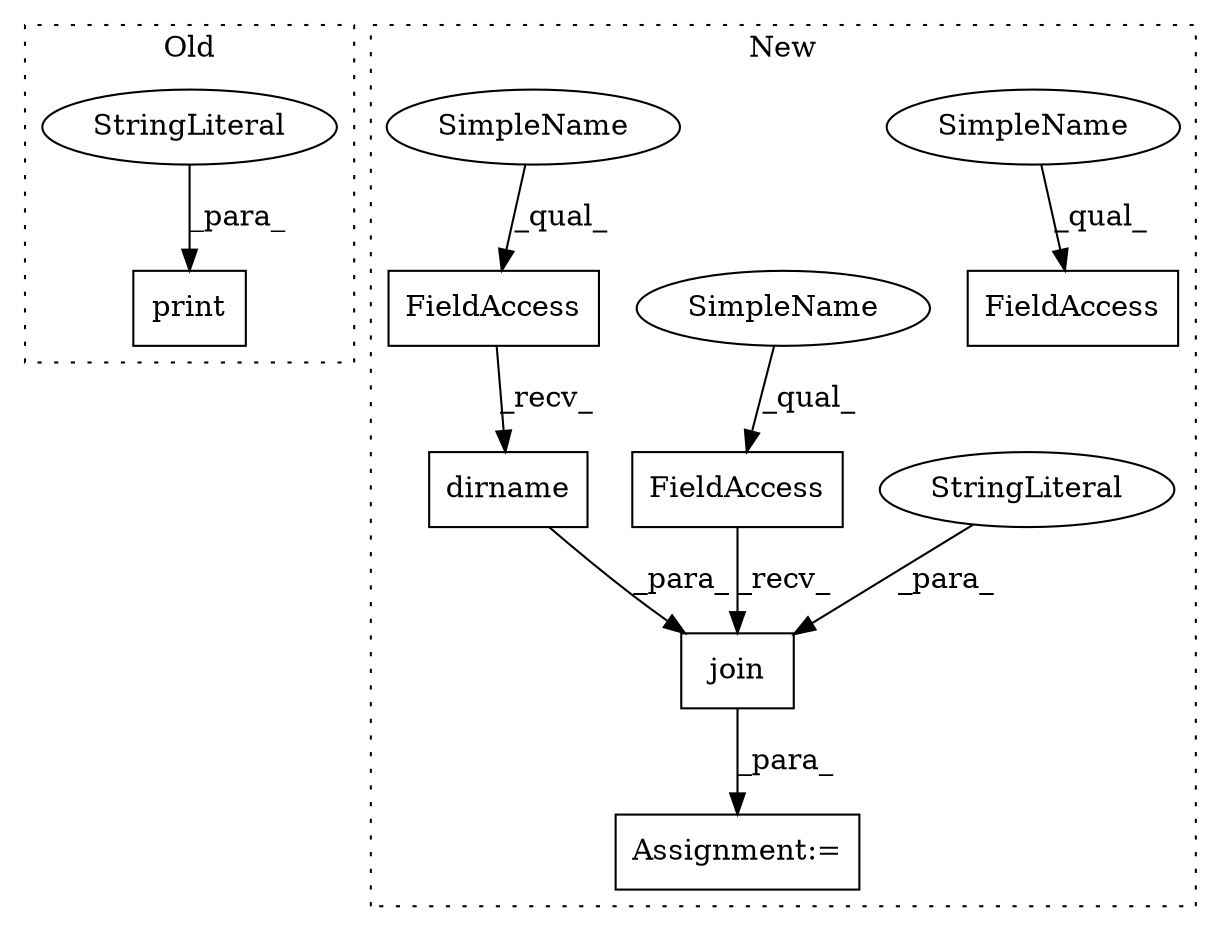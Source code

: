 digraph G {
subgraph cluster0 {
1 [label="print" a="32" s="1775,1820" l="6,1" shape="box"];
9 [label="StringLiteral" a="45" s="1781" l="39" shape="ellipse"];
label = "Old";
style="dotted";
}
subgraph cluster1 {
2 [label="dirname" a="32" s="1584,1607" l="8,1" shape="box"];
3 [label="FieldAccess" a="22" s="1576" l="7" shape="box"];
4 [label="Assignment:=" a="7" s="1562" l="1" shape="box"];
5 [label="FieldAccess" a="22" s="1831" l="7" shape="box"];
6 [label="FieldAccess" a="22" s="1563" l="7" shape="box"];
7 [label="join" a="32" s="1571,1627" l="5,1" shape="box"];
8 [label="StringLiteral" a="45" s="1609" l="4" shape="ellipse"];
10 [label="SimpleName" a="42" s="1831" l="2" shape="ellipse"];
11 [label="SimpleName" a="42" s="1563" l="2" shape="ellipse"];
12 [label="SimpleName" a="42" s="1576" l="2" shape="ellipse"];
label = "New";
style="dotted";
}
2 -> 7 [label="_para_"];
3 -> 2 [label="_recv_"];
6 -> 7 [label="_recv_"];
7 -> 4 [label="_para_"];
8 -> 7 [label="_para_"];
9 -> 1 [label="_para_"];
10 -> 5 [label="_qual_"];
11 -> 6 [label="_qual_"];
12 -> 3 [label="_qual_"];
}